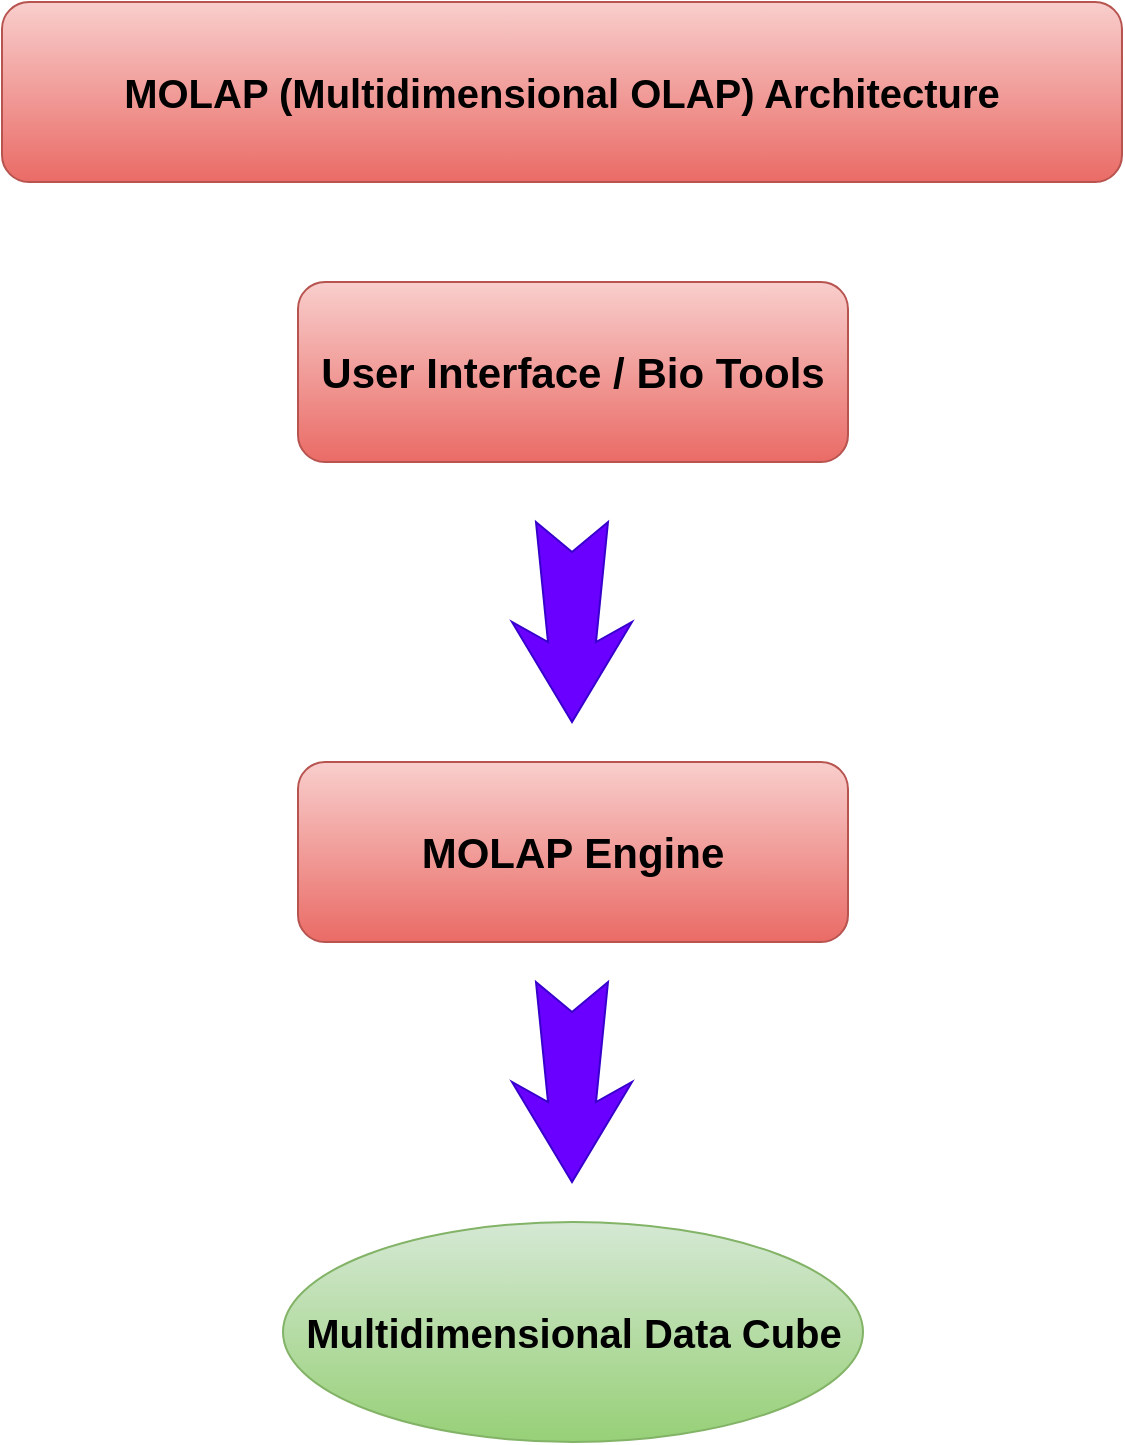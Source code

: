 <mxfile version="28.2.8">
  <diagram name="Page-1" id="sWDfryysk6n-3_u3-3tR">
    <mxGraphModel dx="1163" dy="636" grid="1" gridSize="10" guides="1" tooltips="1" connect="1" arrows="1" fold="1" page="1" pageScale="1" pageWidth="850" pageHeight="1100" math="0" shadow="0">
      <root>
        <mxCell id="0" />
        <mxCell id="1" parent="0" />
        <mxCell id="wbkLNlwd_sPks_fUpgUF-5" value="" style="html=1;shadow=0;dashed=0;align=center;verticalAlign=middle;shape=mxgraph.arrows2.stylisedArrow;dy=0.6;dx=40;notch=15;feather=0.4;fillColor=#6a00ff;fontColor=#ffffff;strokeColor=#3700CC;rotation=90;" vertex="1" parent="1">
          <mxGeometry x="375" y="310" width="100" height="60" as="geometry" />
        </mxCell>
        <mxCell id="wbkLNlwd_sPks_fUpgUF-6" value="&lt;font style=&quot;font-size: 21px;&quot;&gt;&lt;b style=&quot;&quot;&gt;User Interface / Bio Tools&lt;/b&gt;&lt;/font&gt;" style="rounded=1;whiteSpace=wrap;html=1;fillColor=#f8cecc;strokeColor=#b85450;gradientColor=#ea6b66;" vertex="1" parent="1">
          <mxGeometry x="288" y="170" width="275" height="90" as="geometry" />
        </mxCell>
        <mxCell id="wbkLNlwd_sPks_fUpgUF-7" value="&lt;font style=&quot;font-size: 21px;&quot;&gt;&lt;b style=&quot;&quot;&gt;MOLAP Engine&lt;/b&gt;&lt;/font&gt;" style="rounded=1;whiteSpace=wrap;html=1;fillColor=#f8cecc;strokeColor=#b85450;gradientColor=#ea6b66;" vertex="1" parent="1">
          <mxGeometry x="288" y="410" width="275" height="90" as="geometry" />
        </mxCell>
        <mxCell id="wbkLNlwd_sPks_fUpgUF-9" value="&lt;span style=&quot;font-size: 20px;&quot;&gt;&lt;b&gt;Multidimensional Data Cube&lt;/b&gt;&lt;/span&gt;" style="ellipse;whiteSpace=wrap;html=1;fillColor=#d5e8d4;gradientColor=#97d077;strokeColor=#82b366;" vertex="1" parent="1">
          <mxGeometry x="280.5" y="640" width="290" height="110" as="geometry" />
        </mxCell>
        <mxCell id="wbkLNlwd_sPks_fUpgUF-10" value="" style="html=1;shadow=0;dashed=0;align=center;verticalAlign=middle;shape=mxgraph.arrows2.stylisedArrow;dy=0.6;dx=40;notch=15;feather=0.4;fillColor=#6a00ff;fontColor=#ffffff;strokeColor=#3700CC;rotation=90;" vertex="1" parent="1">
          <mxGeometry x="375" y="540" width="100" height="60" as="geometry" />
        </mxCell>
        <mxCell id="wbkLNlwd_sPks_fUpgUF-14" value="&lt;font style=&quot;font-size: 20px;&quot;&gt;&lt;b&gt;MOLAP (Multidimensional OLAP) Architecture&lt;/b&gt;&lt;/font&gt;" style="rounded=1;whiteSpace=wrap;html=1;fillColor=#f8cecc;strokeColor=#b85450;gradientColor=#ea6b66;" vertex="1" parent="1">
          <mxGeometry x="140" y="30" width="560" height="90" as="geometry" />
        </mxCell>
      </root>
    </mxGraphModel>
  </diagram>
</mxfile>
